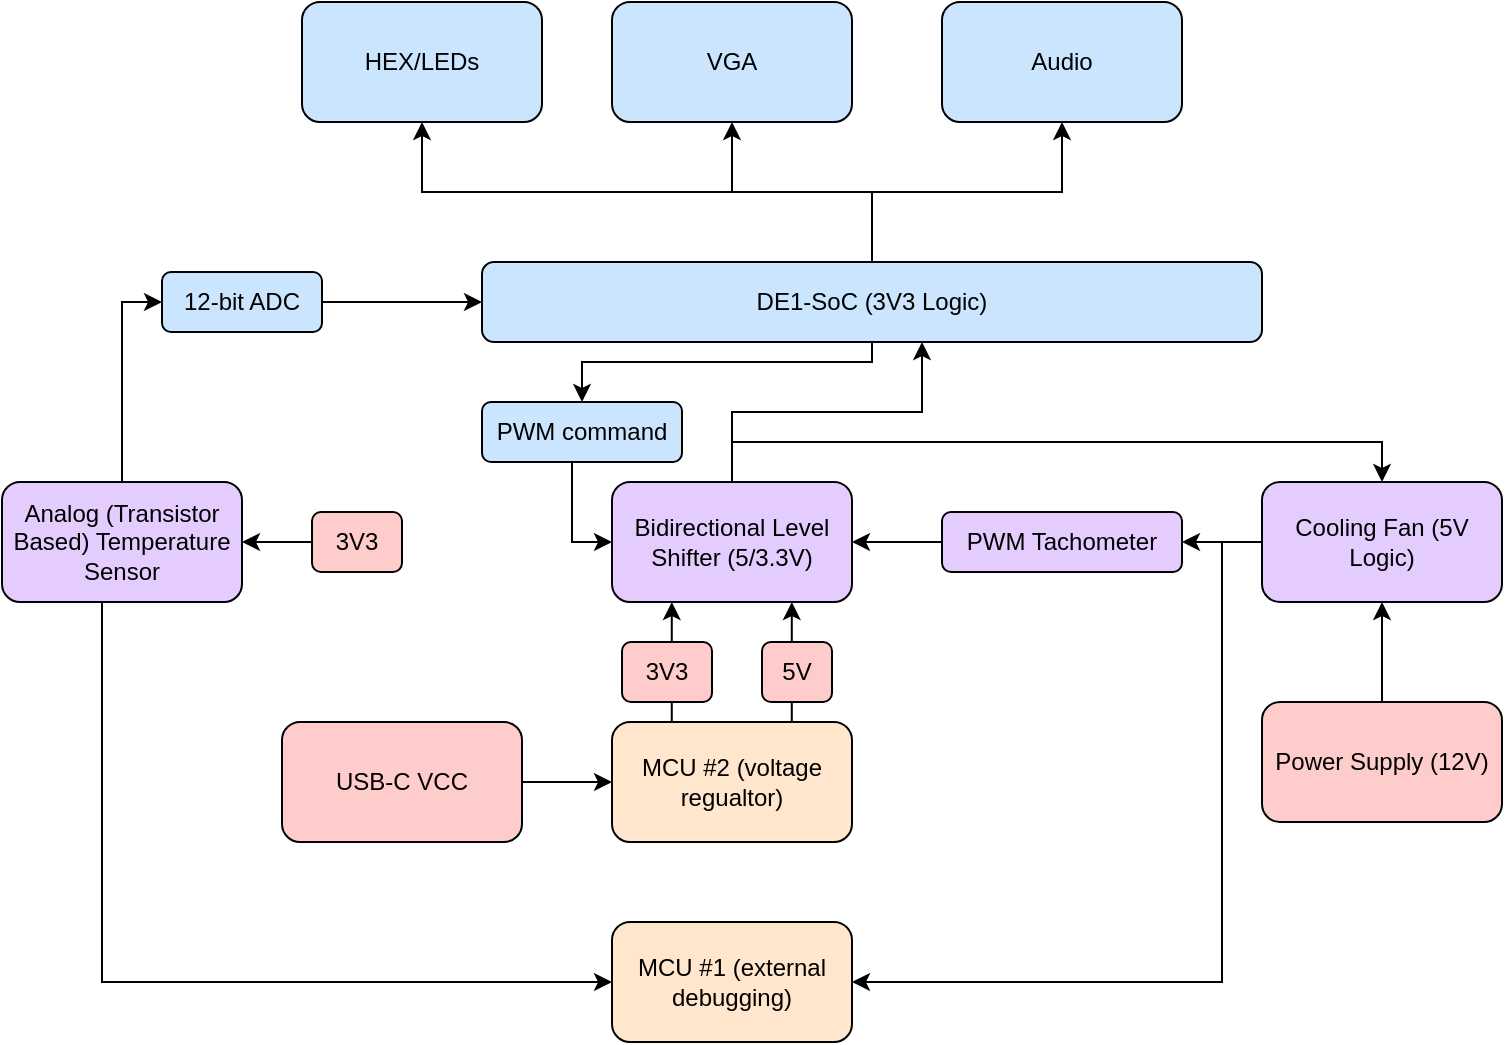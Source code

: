 <mxfile version="24.2.0" type="github">
  <diagram name="Page-1" id="R7lpvw8uGEseStx-Qea4">
    <mxGraphModel dx="1405" dy="705" grid="1" gridSize="10" guides="1" tooltips="1" connect="1" arrows="1" fold="1" page="1" pageScale="1" pageWidth="850" pageHeight="1100" math="0" shadow="0">
      <root>
        <mxCell id="0" />
        <mxCell id="1" parent="0" />
        <mxCell id="Ap94XP5F8iX3l4dB9qDG-15" style="edgeStyle=orthogonalEdgeStyle;rounded=0;orthogonalLoop=1;jettySize=auto;html=1;entryX=0.5;entryY=1;entryDx=0;entryDy=0;" parent="1" source="o6aeoP1H5NjbT9gdP4up-1" target="o6aeoP1H5NjbT9gdP4up-9" edge="1">
          <mxGeometry relative="1" as="geometry" />
        </mxCell>
        <mxCell id="Ap94XP5F8iX3l4dB9qDG-16" style="edgeStyle=orthogonalEdgeStyle;rounded=0;orthogonalLoop=1;jettySize=auto;html=1;entryX=0.5;entryY=1;entryDx=0;entryDy=0;" parent="1" source="o6aeoP1H5NjbT9gdP4up-1" target="o6aeoP1H5NjbT9gdP4up-8" edge="1">
          <mxGeometry relative="1" as="geometry" />
        </mxCell>
        <mxCell id="Ap94XP5F8iX3l4dB9qDG-17" style="edgeStyle=orthogonalEdgeStyle;rounded=0;orthogonalLoop=1;jettySize=auto;html=1;entryX=0.5;entryY=1;entryDx=0;entryDy=0;" parent="1" source="o6aeoP1H5NjbT9gdP4up-1" target="o6aeoP1H5NjbT9gdP4up-10" edge="1">
          <mxGeometry relative="1" as="geometry" />
        </mxCell>
        <mxCell id="PMfopOEs-J4CJ4fuQsEg-7" style="edgeStyle=orthogonalEdgeStyle;rounded=0;orthogonalLoop=1;jettySize=auto;html=1;entryX=0.5;entryY=0;entryDx=0;entryDy=0;" edge="1" parent="1" source="o6aeoP1H5NjbT9gdP4up-1" target="Ap94XP5F8iX3l4dB9qDG-28">
          <mxGeometry relative="1" as="geometry">
            <Array as="points">
              <mxPoint x="505" y="190" />
              <mxPoint x="360" y="190" />
            </Array>
          </mxGeometry>
        </mxCell>
        <mxCell id="o6aeoP1H5NjbT9gdP4up-1" value="DE1-SoC (3V3 Logic)" style="rounded=1;whiteSpace=wrap;html=1;fillColor=#CCE5FF;" parent="1" vertex="1">
          <mxGeometry x="310" y="140" width="390" height="40" as="geometry" />
        </mxCell>
        <mxCell id="o6aeoP1H5NjbT9gdP4up-2" value="MCU #2 (voltage regualtor)" style="rounded=1;whiteSpace=wrap;html=1;fillColor=#FFE6CC;" parent="1" vertex="1">
          <mxGeometry x="375" y="370" width="120" height="60" as="geometry" />
        </mxCell>
        <mxCell id="o6aeoP1H5NjbT9gdP4up-3" value="MCU #1 (external debugging)" style="rounded=1;whiteSpace=wrap;html=1;fillColor=#FFE6CC;" parent="1" vertex="1">
          <mxGeometry x="375" y="470" width="120" height="60" as="geometry" />
        </mxCell>
        <mxCell id="PMfopOEs-J4CJ4fuQsEg-5" value="" style="edgeStyle=orthogonalEdgeStyle;rounded=0;orthogonalLoop=1;jettySize=auto;html=1;" edge="1" parent="1" source="o6aeoP1H5NjbT9gdP4up-4" target="Ap94XP5F8iX3l4dB9qDG-30">
          <mxGeometry relative="1" as="geometry" />
        </mxCell>
        <mxCell id="PMfopOEs-J4CJ4fuQsEg-12" style="edgeStyle=orthogonalEdgeStyle;rounded=0;orthogonalLoop=1;jettySize=auto;html=1;entryX=1;entryY=0.5;entryDx=0;entryDy=0;" edge="1" parent="1" source="o6aeoP1H5NjbT9gdP4up-4" target="o6aeoP1H5NjbT9gdP4up-3">
          <mxGeometry relative="1" as="geometry">
            <Array as="points">
              <mxPoint x="680" y="280" />
              <mxPoint x="680" y="500" />
            </Array>
          </mxGeometry>
        </mxCell>
        <mxCell id="o6aeoP1H5NjbT9gdP4up-4" value="Cooling Fan (5V Logic)" style="rounded=1;whiteSpace=wrap;html=1;fillColor=#E5CCFF;" parent="1" vertex="1">
          <mxGeometry x="700" y="250" width="120" height="60" as="geometry" />
        </mxCell>
        <mxCell id="Ap94XP5F8iX3l4dB9qDG-13" style="edgeStyle=orthogonalEdgeStyle;rounded=0;orthogonalLoop=1;jettySize=auto;html=1;entryX=0;entryY=0.5;entryDx=0;entryDy=0;" parent="1" source="o6aeoP1H5NjbT9gdP4up-5" target="o6aeoP1H5NjbT9gdP4up-3" edge="1">
          <mxGeometry relative="1" as="geometry">
            <Array as="points">
              <mxPoint x="120" y="500" />
            </Array>
          </mxGeometry>
        </mxCell>
        <mxCell id="Ap94XP5F8iX3l4dB9qDG-18" style="edgeStyle=orthogonalEdgeStyle;rounded=0;orthogonalLoop=1;jettySize=auto;html=1;entryX=0;entryY=0.5;entryDx=0;entryDy=0;" parent="1" source="o6aeoP1H5NjbT9gdP4up-5" target="Ap94XP5F8iX3l4dB9qDG-14" edge="1">
          <mxGeometry relative="1" as="geometry" />
        </mxCell>
        <mxCell id="o6aeoP1H5NjbT9gdP4up-5" value="Analog (Transistor Based) Temperature Sensor" style="rounded=1;whiteSpace=wrap;html=1;fillColor=#E5CCFF;" parent="1" vertex="1">
          <mxGeometry x="70" y="250" width="120" height="60" as="geometry" />
        </mxCell>
        <mxCell id="PMfopOEs-J4CJ4fuQsEg-9" style="edgeStyle=orthogonalEdgeStyle;rounded=0;orthogonalLoop=1;jettySize=auto;html=1;" edge="1" parent="1" source="o6aeoP1H5NjbT9gdP4up-6" target="o6aeoP1H5NjbT9gdP4up-4">
          <mxGeometry relative="1" as="geometry">
            <Array as="points">
              <mxPoint x="435" y="230" />
              <mxPoint x="760" y="230" />
            </Array>
          </mxGeometry>
        </mxCell>
        <mxCell id="PMfopOEs-J4CJ4fuQsEg-10" style="edgeStyle=orthogonalEdgeStyle;rounded=0;orthogonalLoop=1;jettySize=auto;html=1;" edge="1" parent="1" source="o6aeoP1H5NjbT9gdP4up-6" target="o6aeoP1H5NjbT9gdP4up-1">
          <mxGeometry relative="1" as="geometry">
            <Array as="points">
              <mxPoint x="435" y="215" />
              <mxPoint x="530" y="215" />
            </Array>
          </mxGeometry>
        </mxCell>
        <mxCell id="o6aeoP1H5NjbT9gdP4up-6" value="Bidirectional Level Shifter (5/3.3V)" style="rounded=1;whiteSpace=wrap;html=1;fillColor=#E5CCFF;" parent="1" vertex="1">
          <mxGeometry x="375" y="250" width="120" height="60" as="geometry" />
        </mxCell>
        <mxCell id="o6aeoP1H5NjbT9gdP4up-8" value="VGA" style="rounded=1;whiteSpace=wrap;html=1;fillColor=#CCE5FF;" parent="1" vertex="1">
          <mxGeometry x="375" y="10" width="120" height="60" as="geometry" />
        </mxCell>
        <mxCell id="o6aeoP1H5NjbT9gdP4up-9" value="HEX/LEDs" style="rounded=1;whiteSpace=wrap;html=1;fillColor=#CCE5FF;" parent="1" vertex="1">
          <mxGeometry x="220" y="10" width="120" height="60" as="geometry" />
        </mxCell>
        <mxCell id="o6aeoP1H5NjbT9gdP4up-10" value="Audio" style="rounded=1;whiteSpace=wrap;html=1;fillColor=#CCE5FF;" parent="1" vertex="1">
          <mxGeometry x="540" y="10" width="120" height="60" as="geometry" />
        </mxCell>
        <mxCell id="Ap94XP5F8iX3l4dB9qDG-23" style="edgeStyle=orthogonalEdgeStyle;rounded=0;orthogonalLoop=1;jettySize=auto;html=1;entryX=0.5;entryY=1;entryDx=0;entryDy=0;" parent="1" source="o6aeoP1H5NjbT9gdP4up-11" target="o6aeoP1H5NjbT9gdP4up-4" edge="1">
          <mxGeometry relative="1" as="geometry" />
        </mxCell>
        <mxCell id="o6aeoP1H5NjbT9gdP4up-11" value="Power Supply (12V)" style="rounded=1;whiteSpace=wrap;html=1;fillColor=#FFCCCC;" parent="1" vertex="1">
          <mxGeometry x="700" y="360" width="120" height="60" as="geometry" />
        </mxCell>
        <mxCell id="Ap94XP5F8iX3l4dB9qDG-2" style="edgeStyle=orthogonalEdgeStyle;rounded=0;orthogonalLoop=1;jettySize=auto;html=1;entryX=0;entryY=0.5;entryDx=0;entryDy=0;" parent="1" source="Ap94XP5F8iX3l4dB9qDG-1" target="o6aeoP1H5NjbT9gdP4up-2" edge="1">
          <mxGeometry relative="1" as="geometry" />
        </mxCell>
        <mxCell id="Ap94XP5F8iX3l4dB9qDG-1" value="USB-C VCC" style="rounded=1;whiteSpace=wrap;html=1;fillColor=#FFCCCC;" parent="1" vertex="1">
          <mxGeometry x="210" y="370" width="120" height="60" as="geometry" />
        </mxCell>
        <mxCell id="Ap94XP5F8iX3l4dB9qDG-11" style="edgeStyle=orthogonalEdgeStyle;rounded=0;orthogonalLoop=1;jettySize=auto;html=1;entryX=0.5;entryY=1;entryDx=0;entryDy=0;" parent="1" source="Ap94XP5F8iX3l4dB9qDG-3" edge="1">
          <mxGeometry relative="1" as="geometry">
            <mxPoint x="464.9" y="370" as="sourcePoint" />
            <mxPoint x="464.9" y="310" as="targetPoint" />
            <Array as="points">
              <mxPoint x="464.9" y="330" />
            </Array>
          </mxGeometry>
        </mxCell>
        <mxCell id="Ap94XP5F8iX3l4dB9qDG-12" style="edgeStyle=orthogonalEdgeStyle;rounded=0;orthogonalLoop=1;jettySize=auto;html=1;entryX=0.5;entryY=1;entryDx=0;entryDy=0;" parent="1" edge="1">
          <mxGeometry relative="1" as="geometry">
            <mxPoint x="404.89" y="370" as="sourcePoint" />
            <mxPoint x="404.89" y="310" as="targetPoint" />
          </mxGeometry>
        </mxCell>
        <mxCell id="Ap94XP5F8iX3l4dB9qDG-4" value="3V3" style="html=1;align=center;verticalAlign=middle;whiteSpace=wrap;rounded=1;fillColor=#FFCCCC;" parent="1" vertex="1">
          <mxGeometry x="380" y="330" width="45" height="30" as="geometry" />
        </mxCell>
        <mxCell id="Ap94XP5F8iX3l4dB9qDG-19" style="edgeStyle=orthogonalEdgeStyle;rounded=0;orthogonalLoop=1;jettySize=auto;html=1;entryX=0;entryY=0.5;entryDx=0;entryDy=0;" parent="1" source="Ap94XP5F8iX3l4dB9qDG-14" target="o6aeoP1H5NjbT9gdP4up-1" edge="1">
          <mxGeometry relative="1" as="geometry" />
        </mxCell>
        <mxCell id="Ap94XP5F8iX3l4dB9qDG-14" value="12-bit ADC" style="html=1;align=center;verticalAlign=middle;whiteSpace=wrap;rounded=1;fillColor=#CCE5FF;" parent="1" vertex="1">
          <mxGeometry x="150" y="145" width="80" height="30" as="geometry" />
        </mxCell>
        <mxCell id="Ap94XP5F8iX3l4dB9qDG-20" value="" style="edgeStyle=orthogonalEdgeStyle;rounded=0;orthogonalLoop=1;jettySize=auto;html=1;entryX=0.5;entryY=1;entryDx=0;entryDy=0;" parent="1" target="Ap94XP5F8iX3l4dB9qDG-3" edge="1">
          <mxGeometry relative="1" as="geometry">
            <mxPoint x="464.9" y="370" as="sourcePoint" />
            <mxPoint x="464.9" y="310" as="targetPoint" />
            <Array as="points">
              <mxPoint x="464.9" y="330" />
            </Array>
          </mxGeometry>
        </mxCell>
        <mxCell id="Ap94XP5F8iX3l4dB9qDG-3" value="5V" style="html=1;align=center;verticalAlign=middle;whiteSpace=wrap;rounded=1;fillColor=#FFCCCC;" parent="1" vertex="1">
          <mxGeometry x="450" y="330" width="35" height="30" as="geometry" />
        </mxCell>
        <mxCell id="Ap94XP5F8iX3l4dB9qDG-26" value="" style="edgeStyle=orthogonalEdgeStyle;rounded=0;orthogonalLoop=1;jettySize=auto;html=1;" parent="1" source="Ap94XP5F8iX3l4dB9qDG-25" target="o6aeoP1H5NjbT9gdP4up-5" edge="1">
          <mxGeometry relative="1" as="geometry" />
        </mxCell>
        <mxCell id="Ap94XP5F8iX3l4dB9qDG-25" value="3V3" style="html=1;align=center;verticalAlign=middle;whiteSpace=wrap;rounded=1;fillColor=#FFCCCC;" parent="1" vertex="1">
          <mxGeometry x="225" y="265" width="45" height="30" as="geometry" />
        </mxCell>
        <mxCell id="PMfopOEs-J4CJ4fuQsEg-8" style="edgeStyle=orthogonalEdgeStyle;rounded=0;orthogonalLoop=1;jettySize=auto;html=1;entryX=0;entryY=0.5;entryDx=0;entryDy=0;" edge="1" parent="1" source="Ap94XP5F8iX3l4dB9qDG-28" target="o6aeoP1H5NjbT9gdP4up-6">
          <mxGeometry relative="1" as="geometry">
            <Array as="points">
              <mxPoint x="355" y="280" />
            </Array>
          </mxGeometry>
        </mxCell>
        <mxCell id="Ap94XP5F8iX3l4dB9qDG-28" value="PWM command" style="html=1;align=center;verticalAlign=middle;whiteSpace=wrap;rounded=1;fillColor=#CCE5FF;" parent="1" vertex="1">
          <mxGeometry x="310" y="210" width="100" height="30" as="geometry" />
        </mxCell>
        <mxCell id="PMfopOEs-J4CJ4fuQsEg-1" style="edgeStyle=orthogonalEdgeStyle;rounded=0;orthogonalLoop=1;jettySize=auto;html=1;entryX=1;entryY=0.5;entryDx=0;entryDy=0;" edge="1" parent="1" source="Ap94XP5F8iX3l4dB9qDG-30" target="o6aeoP1H5NjbT9gdP4up-6">
          <mxGeometry relative="1" as="geometry" />
        </mxCell>
        <mxCell id="Ap94XP5F8iX3l4dB9qDG-30" value="PWM Tachometer" style="html=1;align=center;verticalAlign=middle;whiteSpace=wrap;rounded=1;fillColor=#E5CCFF;" parent="1" vertex="1">
          <mxGeometry x="540" y="265" width="120" height="30" as="geometry" />
        </mxCell>
      </root>
    </mxGraphModel>
  </diagram>
</mxfile>
